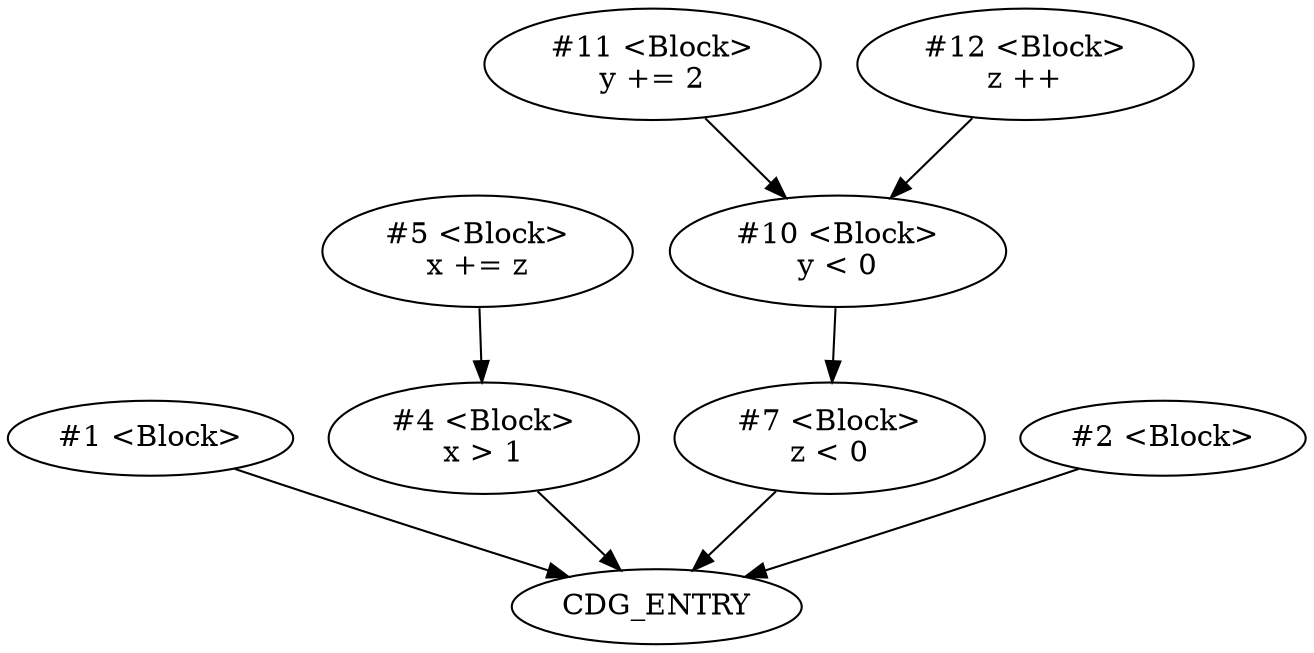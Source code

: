 strict digraph  {
1 [label="#1 &lt;Block&gt;\n"];
4 [label="#4 &lt;Block&gt;\nx > 1"];
5 [label="#5 &lt;Block&gt;\nx += z"];
7 [label="#7 &lt;Block&gt;\nz < 0"];
10 [label="#10 &lt;Block&gt;\ny < 0"];
2 [label="#2 &lt;Block&gt;\n"];
11 [label="#11 &lt;Block&gt;\ny += 2"];
12 [label="#12 &lt;Block&gt;\nz ++"];
CDG_ENTRY;
1 -> CDG_ENTRY;
4 -> CDG_ENTRY;
5 -> 4;
7 -> CDG_ENTRY;
10 -> 7;
2 -> CDG_ENTRY;
11 -> 10;
12 -> 10;
}
